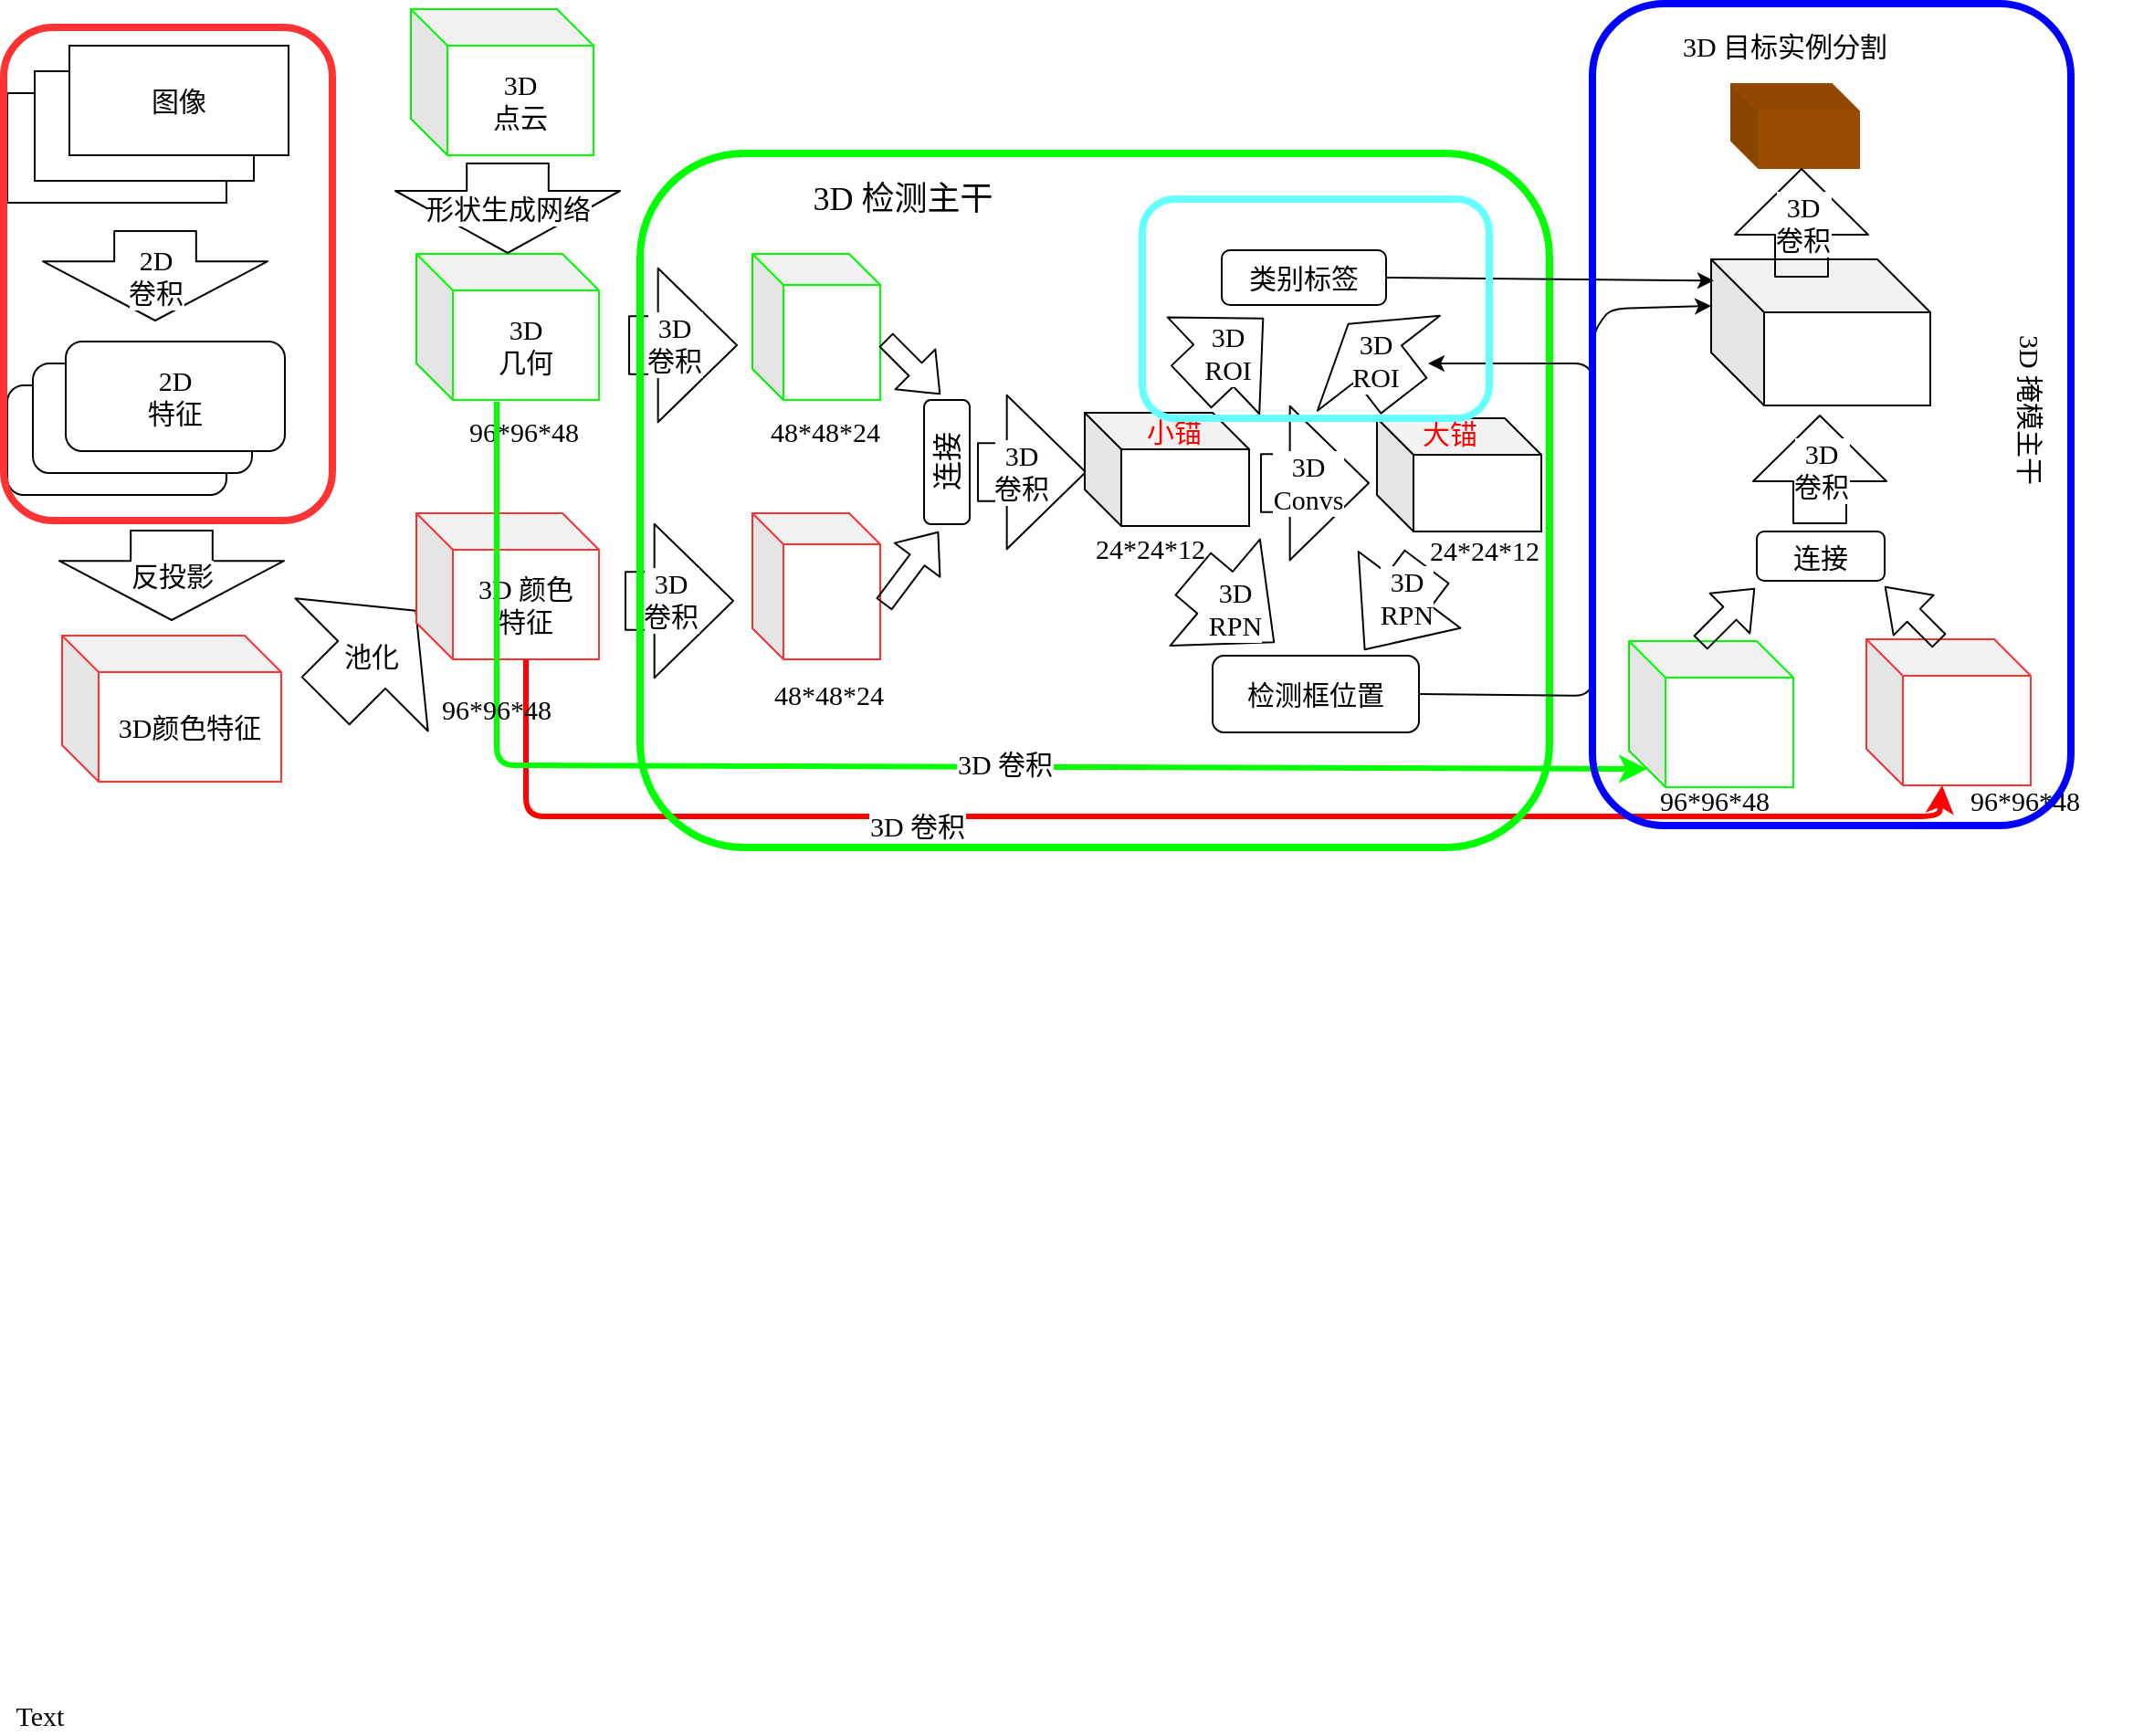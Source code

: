 <mxfile version="11.0.7" type="github"><diagram id="8dTToDnn2G2WXomE8Tt0" name="Page-1"><mxGraphModel dx="1406" dy="772" grid="1" gridSize="10" guides="1" tooltips="1" connect="1" arrows="1" fold="1" page="1" pageScale="1" pageWidth="827" pageHeight="1169" math="0" shadow="0"><root><mxCell id="0"/><mxCell id="1" parent="0"/><mxCell id="JRq2Q3PBXSEXSQGoBKzm-1" value="" style="rounded=0;whiteSpace=wrap;html=1;fontFamily=Times New Roman;fontSize=15;" parent="1" vertex="1"><mxGeometry x="32" y="72" width="120" height="60" as="geometry"/></mxCell><mxCell id="JRq2Q3PBXSEXSQGoBKzm-2" value="" style="rounded=0;whiteSpace=wrap;html=1;fontFamily=Times New Roman;fontSize=15;" parent="1" vertex="1"><mxGeometry x="47" y="60" width="120" height="60" as="geometry"/></mxCell><mxCell id="JRq2Q3PBXSEXSQGoBKzm-3" value="图像" style="rounded=0;whiteSpace=wrap;html=1;fontFamily=Times New Roman;fontSize=15;" parent="1" vertex="1"><mxGeometry x="66" y="46" width="120" height="60" as="geometry"/></mxCell><mxCell id="JRq2Q3PBXSEXSQGoBKzm-4" value="2D&lt;br style=&quot;font-size: 15px&quot;&gt;卷积" style="shape=flexArrow;endArrow=classic;html=1;endWidth=77.241;endSize=10.469;width=44.828;fontFamily=Times New Roman;fontSize=15;" parent="1" edge="1"><mxGeometry width="50" height="50" relative="1" as="geometry"><mxPoint x="113" y="147" as="sourcePoint"/><mxPoint x="113" y="197" as="targetPoint"/></mxGeometry></mxCell><mxCell id="JRq2Q3PBXSEXSQGoBKzm-5" value="" style="rounded=1;whiteSpace=wrap;html=1;fontFamily=Times New Roman;fontSize=15;" parent="1" vertex="1"><mxGeometry x="32" y="232" width="120" height="60" as="geometry"/></mxCell><mxCell id="JRq2Q3PBXSEXSQGoBKzm-6" value="" style="rounded=1;whiteSpace=wrap;html=1;fontFamily=Times New Roman;fontSize=15;" parent="1" vertex="1"><mxGeometry x="46" y="220" width="120" height="60" as="geometry"/></mxCell><mxCell id="JRq2Q3PBXSEXSQGoBKzm-7" value="2D&lt;br style=&quot;font-size: 15px&quot;&gt;特征" style="rounded=1;whiteSpace=wrap;html=1;fontFamily=Times New Roman;fontSize=15;" parent="1" vertex="1"><mxGeometry x="64" y="208" width="120" height="60" as="geometry"/></mxCell><mxCell id="JRq2Q3PBXSEXSQGoBKzm-8" value="反投影" style="shape=flexArrow;endArrow=classic;html=1;endWidth=77.241;endSize=10.469;width=44.828;fontFamily=Times New Roman;fontSize=15;" parent="1" edge="1"><mxGeometry width="50" height="50" relative="1" as="geometry"><mxPoint x="122" y="311" as="sourcePoint"/><mxPoint x="122" y="361" as="targetPoint"/></mxGeometry></mxCell><mxCell id="JRq2Q3PBXSEXSQGoBKzm-9" value="3D颜色特征" style="shape=cube;whiteSpace=wrap;html=1;boundedLbl=1;backgroundOutline=1;darkOpacity=0.05;darkOpacity2=0.1;strokeColor=#FF3333;fontFamily=Times New Roman;fontSize=15;" parent="1" vertex="1"><mxGeometry x="62" y="369" width="120" height="80" as="geometry"/></mxCell><mxCell id="JRq2Q3PBXSEXSQGoBKzm-10" value="池化" style="shape=flexArrow;endArrow=classic;html=1;endWidth=65;endSize=13.625;width=36.667;fontFamily=Times New Roman;fontSize=15;" parent="1" edge="1"><mxGeometry width="50" height="50" relative="1" as="geometry"><mxPoint x="206" y="405" as="sourcePoint"/><mxPoint x="256" y="355" as="targetPoint"/></mxGeometry></mxCell><mxCell id="JRq2Q3PBXSEXSQGoBKzm-12" value="3D&lt;br style=&quot;font-size: 15px&quot;&gt;几何" style="shape=cube;whiteSpace=wrap;html=1;boundedLbl=1;backgroundOutline=1;darkOpacity=0.05;darkOpacity2=0.1;strokeColor=#00FF00;fontFamily=Times New Roman;fontSize=15;" parent="1" vertex="1"><mxGeometry x="256" y="160" width="100" height="80" as="geometry"/></mxCell><mxCell id="JRq2Q3PBXSEXSQGoBKzm-13" value="3D 颜色&lt;br&gt;特征" style="shape=cube;whiteSpace=wrap;html=1;boundedLbl=1;backgroundOutline=1;darkOpacity=0.05;darkOpacity2=0.1;strokeColor=#FF3333;fontFamily=Times New Roman;fontSize=15;" parent="1" vertex="1"><mxGeometry x="256" y="302" width="100" height="80" as="geometry"/></mxCell><mxCell id="JRq2Q3PBXSEXSQGoBKzm-14" value="96*96*48" style="text;html=1;fontFamily=Times New Roman;fontSize=15;" parent="1" vertex="1"><mxGeometry x="283" y="242" width="70" height="30" as="geometry"/></mxCell><mxCell id="JRq2Q3PBXSEXSQGoBKzm-15" value="" style="shape=flexArrow;endArrow=classic;html=1;endWidth=51.667;endSize=14.058;width=31.667;fontFamily=Times New Roman;fontSize=15;" parent="1" edge="1"><mxGeometry width="50" height="50" relative="1" as="geometry"><mxPoint x="372" y="210" as="sourcePoint"/><mxPoint x="432" y="210" as="targetPoint"/></mxGeometry></mxCell><mxCell id="JRq2Q3PBXSEXSQGoBKzm-16" value="3D&lt;br style=&quot;font-size: 15px&quot;&gt;卷积" style="text;html=1;resizable=0;points=[];align=center;verticalAlign=middle;labelBackgroundColor=#ffffff;fontFamily=Times New Roman;fontSize=15;" parent="JRq2Q3PBXSEXSQGoBKzm-15" vertex="1" connectable="0"><mxGeometry x="-0.183" y="13" relative="1" as="geometry"><mxPoint y="12" as="offset"/></mxGeometry></mxCell><mxCell id="JRq2Q3PBXSEXSQGoBKzm-17" value="" style="shape=flexArrow;endArrow=classic;html=1;endWidth=51.667;endSize=14.058;width=31.667;fontFamily=Times New Roman;fontSize=15;" parent="1" edge="1"><mxGeometry width="50" height="50" relative="1" as="geometry"><mxPoint x="370" y="350" as="sourcePoint"/><mxPoint x="430" y="350" as="targetPoint"/></mxGeometry></mxCell><mxCell id="JRq2Q3PBXSEXSQGoBKzm-18" value="3D&lt;br style=&quot;font-size: 15px&quot;&gt;卷积" style="text;html=1;resizable=0;points=[];align=center;verticalAlign=middle;labelBackgroundColor=#ffffff;fontFamily=Times New Roman;fontSize=15;" parent="JRq2Q3PBXSEXSQGoBKzm-17" vertex="1" connectable="0"><mxGeometry x="-0.183" y="13" relative="1" as="geometry"><mxPoint y="12" as="offset"/></mxGeometry></mxCell><mxCell id="JRq2Q3PBXSEXSQGoBKzm-19" value="" style="shape=cube;whiteSpace=wrap;html=1;boundedLbl=1;backgroundOutline=1;darkOpacity=0.05;darkOpacity2=0.1;size=17;strokeColor=#00FF00;fontFamily=Times New Roman;fontSize=15;" parent="1" vertex="1"><mxGeometry x="440" y="160" width="70" height="80" as="geometry"/></mxCell><mxCell id="JRq2Q3PBXSEXSQGoBKzm-22" value="" style="shape=cube;whiteSpace=wrap;html=1;boundedLbl=1;backgroundOutline=1;darkOpacity=0.05;darkOpacity2=0.1;size=17;strokeColor=#FF3333;fontFamily=Times New Roman;fontSize=15;" parent="1" vertex="1"><mxGeometry x="440" y="302" width="70" height="80" as="geometry"/></mxCell><mxCell id="JRq2Q3PBXSEXSQGoBKzm-23" value="&lt;font style=&quot;font-size: 16px&quot;&gt;连接&lt;/font&gt;" style="rounded=1;whiteSpace=wrap;html=1;fontFamily=Times New Roman;fontSize=15;horizontal=0;" parent="1" vertex="1"><mxGeometry x="534" y="240" width="25" height="68" as="geometry"/></mxCell><mxCell id="JRq2Q3PBXSEXSQGoBKzm-26" value="" style="shape=flexArrow;endArrow=classic;html=1;endWidth=51.667;endSize=14.058;width=31.667;fontFamily=Times New Roman;fontSize=15;" parent="1" edge="1"><mxGeometry width="50" height="50" relative="1" as="geometry"><mxPoint x="563" y="279.5" as="sourcePoint"/><mxPoint x="623" y="279.5" as="targetPoint"/></mxGeometry></mxCell><mxCell id="JRq2Q3PBXSEXSQGoBKzm-27" value="3D&lt;br style=&quot;font-size: 15px&quot;&gt;卷积" style="text;html=1;resizable=0;points=[];align=center;verticalAlign=middle;labelBackgroundColor=#ffffff;fontFamily=Times New Roman;fontSize=15;" parent="JRq2Q3PBXSEXSQGoBKzm-26" vertex="1" connectable="0"><mxGeometry x="-0.183" y="13" relative="1" as="geometry"><mxPoint x="-1" y="12" as="offset"/></mxGeometry></mxCell><mxCell id="JRq2Q3PBXSEXSQGoBKzm-28" value="" style="shape=cube;whiteSpace=wrap;html=1;boundedLbl=1;backgroundOutline=1;darkOpacity=0.05;darkOpacity2=0.1;fontFamily=Times New Roman;fontSize=15;" parent="1" vertex="1"><mxGeometry x="622" y="247" width="90" height="62" as="geometry"/></mxCell><mxCell id="JRq2Q3PBXSEXSQGoBKzm-30" value="" style="shape=cube;whiteSpace=wrap;html=1;boundedLbl=1;backgroundOutline=1;darkOpacity=0.05;darkOpacity2=0.1;fontFamily=Times New Roman;fontSize=15;" parent="1" vertex="1"><mxGeometry x="782" y="250" width="90" height="62" as="geometry"/></mxCell><mxCell id="JRq2Q3PBXSEXSQGoBKzm-32" value="&lt;font color=&quot;#ff0000&quot;&gt;小锚&lt;/font&gt;" style="text;html=1;strokeColor=none;fillColor=none;align=center;verticalAlign=middle;whiteSpace=wrap;rounded=0;fontFamily=Times New Roman;fontSize=15;" parent="1" vertex="1"><mxGeometry x="621" y="247" width="100" height="20" as="geometry"/></mxCell><mxCell id="JRq2Q3PBXSEXSQGoBKzm-33" value="&lt;font color=&quot;#ff0000&quot;&gt;大锚&lt;/font&gt;" style="text;html=1;strokeColor=none;fillColor=none;align=center;verticalAlign=middle;whiteSpace=wrap;rounded=0;fontFamily=Times New Roman;fontSize=15;" parent="1" vertex="1"><mxGeometry x="772" y="248" width="100" height="20" as="geometry"/></mxCell><mxCell id="JRq2Q3PBXSEXSQGoBKzm-34" value="3D&lt;br style=&quot;font-size: 15px;&quot;&gt;ROI" style="shape=flexArrow;endArrow=classic;html=1;endWidth=40.333;endSize=12.16;width=31.667;fontFamily=Times New Roman;fontSize=15;" parent="1" edge="1"><mxGeometry width="50" height="50" relative="1" as="geometry"><mxPoint x="680" y="233" as="sourcePoint"/><mxPoint x="720" y="195" as="targetPoint"/></mxGeometry></mxCell><mxCell id="JRq2Q3PBXSEXSQGoBKzm-37" value="类别标签" style="rounded=1;whiteSpace=wrap;html=1;fontFamily=Times New Roman;fontSize=15;" parent="1" vertex="1"><mxGeometry x="697" y="158" width="90" height="30" as="geometry"/></mxCell><mxCell id="JRq2Q3PBXSEXSQGoBKzm-38" value="3D&lt;br style=&quot;font-size: 15px;&quot;&gt;RPN" style="shape=flexArrow;endArrow=classic;html=1;endWidth=45.278;endSize=13.75;width=30;fontFamily=Times New Roman;fontSize=15;" parent="1" edge="1"><mxGeometry width="50" height="50" relative="1" as="geometry"><mxPoint x="681" y="335" as="sourcePoint"/><mxPoint x="726" y="373" as="targetPoint"/></mxGeometry></mxCell><mxCell id="JRq2Q3PBXSEXSQGoBKzm-39" value="" style="shape=flexArrow;endArrow=classic;html=1;endWidth=38.824;endSize=13.271;width=30;fontFamily=Times New Roman;fontSize=15;" parent="1" edge="1"><mxGeometry width="50" height="50" relative="1" as="geometry"><mxPoint x="809.5" y="331" as="sourcePoint"/><mxPoint x="775" y="377" as="targetPoint"/></mxGeometry></mxCell><mxCell id="JRq2Q3PBXSEXSQGoBKzm-40" value="3D&lt;br style=&quot;font-size: 15px;&quot;&gt;RPN" style="text;html=1;resizable=0;points=[];align=center;verticalAlign=middle;labelBackgroundColor=#ffffff;fontFamily=Times New Roman;fontSize=15;" parent="JRq2Q3PBXSEXSQGoBKzm-39" vertex="1" connectable="0"><mxGeometry x="-0.362" y="-1" relative="1" as="geometry"><mxPoint y="3" as="offset"/></mxGeometry></mxCell><mxCell id="JRq2Q3PBXSEXSQGoBKzm-41" value="检测框位置" style="rounded=1;whiteSpace=wrap;html=1;fontFamily=Times New Roman;fontSize=15;" parent="1" vertex="1"><mxGeometry x="692" y="380" width="113" height="42" as="geometry"/></mxCell><mxCell id="W9sIAA5rkvRDu5AHwiE3-2" value="" style="endArrow=classic;html=1;fontFamily=Times New Roman;fontSize=15;strokeColor=#FF0000;strokeWidth=3;exitX=0;exitY=0;exitDx=60;exitDy=80;exitPerimeter=0;" parent="1" source="JRq2Q3PBXSEXSQGoBKzm-13" target="W9sIAA5rkvRDu5AHwiE3-5" edge="1"><mxGeometry width="50" height="50" relative="1" as="geometry"><mxPoint x="299" y="380" as="sourcePoint"/><mxPoint x="1059" y="449" as="targetPoint"/><Array as="points"><mxPoint x="316" y="468"/><mxPoint x="1090" y="468"/></Array></mxGeometry></mxCell><mxCell id="W9sIAA5rkvRDu5AHwiE3-25" value="3D 卷积" style="text;html=1;resizable=0;points=[];align=center;verticalAlign=middle;labelBackgroundColor=#ffffff;fontSize=15;fontFamily=Times New Roman;" parent="W9sIAA5rkvRDu5AHwiE3-2" vertex="1" connectable="0"><mxGeometry x="-0.316" y="-5" relative="1" as="geometry"><mxPoint as="offset"/></mxGeometry></mxCell><mxCell id="W9sIAA5rkvRDu5AHwiE3-3" value="" style="endArrow=classic;html=1;fontFamily=Times New Roman;fontSize=15;strokeColor=#00FF00;strokeWidth=3;" parent="1" edge="1"><mxGeometry width="50" height="50" relative="1" as="geometry"><mxPoint x="300" y="241" as="sourcePoint"/><mxPoint x="930" y="442" as="targetPoint"/><Array as="points"><mxPoint x="300" y="440"/></Array></mxGeometry></mxCell><mxCell id="W9sIAA5rkvRDu5AHwiE3-26" value="3D 卷积" style="text;html=1;resizable=0;points=[];align=center;verticalAlign=middle;labelBackgroundColor=#ffffff;fontSize=15;fontFamily=Times New Roman;" parent="W9sIAA5rkvRDu5AHwiE3-3" vertex="1" connectable="0"><mxGeometry x="0.151" y="2" relative="1" as="geometry"><mxPoint as="offset"/></mxGeometry></mxCell><mxCell id="W9sIAA5rkvRDu5AHwiE3-4" value="" style="shape=cube;whiteSpace=wrap;html=1;boundedLbl=1;backgroundOutline=1;darkOpacity=0.05;darkOpacity2=0.1;strokeColor=#00FF00;fontFamily=Times New Roman;fontSize=15;" parent="1" vertex="1"><mxGeometry x="920" y="372" width="90" height="80" as="geometry"/></mxCell><mxCell id="W9sIAA5rkvRDu5AHwiE3-5" value="" style="shape=cube;whiteSpace=wrap;html=1;boundedLbl=1;backgroundOutline=1;darkOpacity=0.05;darkOpacity2=0.1;strokeColor=#FF3333;fontFamily=Times New Roman;fontSize=15;" parent="1" vertex="1"><mxGeometry x="1050" y="371" width="90" height="80" as="geometry"/></mxCell><mxCell id="W9sIAA5rkvRDu5AHwiE3-7" value="" style="shape=flexArrow;endArrow=classic;html=1;fontFamily=Times New Roman;fontSize=15;" parent="1" edge="1"><mxGeometry width="50" height="50" relative="1" as="geometry"><mxPoint x="959" y="373" as="sourcePoint"/><mxPoint x="989" y="343" as="targetPoint"/></mxGeometry></mxCell><mxCell id="W9sIAA5rkvRDu5AHwiE3-8" value="" style="shape=flexArrow;endArrow=classic;html=1;width=10;endSize=6.97;fontFamily=Times New Roman;fontSize=15;" parent="1" edge="1"><mxGeometry width="50" height="50" relative="1" as="geometry"><mxPoint x="1090" y="372" as="sourcePoint"/><mxPoint x="1060" y="342" as="targetPoint"/></mxGeometry></mxCell><mxCell id="W9sIAA5rkvRDu5AHwiE3-9" value="连接" style="rounded=1;whiteSpace=wrap;html=1;fontFamily=Times New Roman;fontSize=15;" parent="1" vertex="1"><mxGeometry x="990" y="312" width="70" height="27" as="geometry"/></mxCell><mxCell id="W9sIAA5rkvRDu5AHwiE3-10" value="3D&lt;br&gt;卷积" style="shape=flexArrow;endArrow=classic;html=1;endWidth=43;endSize=11.67;width=29;fontFamily=Times New Roman;fontSize=15;" parent="1" edge="1"><mxGeometry width="50" height="50" relative="1" as="geometry"><mxPoint x="1024.5" y="308" as="sourcePoint"/><mxPoint x="1024.5" y="248" as="targetPoint"/></mxGeometry></mxCell><mxCell id="W9sIAA5rkvRDu5AHwiE3-12" value="" style="shape=cube;whiteSpace=wrap;html=1;boundedLbl=1;backgroundOutline=1;darkOpacity=0.05;darkOpacity2=0.1;size=29;fontFamily=Times New Roman;fontSize=15;" parent="1" vertex="1"><mxGeometry x="965" y="163" width="120" height="80" as="geometry"/></mxCell><mxCell id="W9sIAA5rkvRDu5AHwiE3-13" value="" style="shape=cube;whiteSpace=wrap;html=1;boundedLbl=1;backgroundOutline=1;darkOpacity=0.05;darkOpacity2=0.1;size=15;fontFamily=Times New Roman;fontSize=15;strokeColor=#994C00;fillColor=#994C00;" parent="1" vertex="1"><mxGeometry x="976" y="67" width="70" height="46" as="geometry"/></mxCell><mxCell id="W9sIAA5rkvRDu5AHwiE3-14" value="3D 目标实例分割" style="text;html=1;strokeColor=none;fillColor=none;align=center;verticalAlign=middle;whiteSpace=wrap;rounded=0;fontFamily=Times New Roman;fontSize=15;" parent="1" vertex="1"><mxGeometry x="900" y="36" width="211" height="20" as="geometry"/></mxCell><mxCell id="W9sIAA5rkvRDu5AHwiE3-15" value="" style="rounded=1;whiteSpace=wrap;html=1;fillColor=none;strokeColor=#FF3333;strokeWidth=4;fontFamily=Times New Roman;fontSize=15;" parent="1" vertex="1"><mxGeometry x="30" y="36" width="180" height="270" as="geometry"/></mxCell><mxCell id="W9sIAA5rkvRDu5AHwiE3-18" value="96*96*48" style="text;html=1;fontFamily=Times New Roman;fontSize=15;" parent="1" vertex="1"><mxGeometry x="268" y="394" width="70" height="30" as="geometry"/></mxCell><mxCell id="W9sIAA5rkvRDu5AHwiE3-20" value="48*48*24" style="text;html=1;fontFamily=Times New Roman;fontSize=15;" parent="1" vertex="1"><mxGeometry x="450" y="386" width="70" height="30" as="geometry"/></mxCell><mxCell id="W9sIAA5rkvRDu5AHwiE3-21" value="48*48*24" style="text;html=1;fontFamily=Times New Roman;fontSize=15;" parent="1" vertex="1"><mxGeometry x="448" y="242" width="70" height="30" as="geometry"/></mxCell><mxCell id="W9sIAA5rkvRDu5AHwiE3-22" value="" style="shape=flexArrow;endArrow=classic;html=1;fontFamily=Times New Roman;fontSize=15;" parent="1" edge="1"><mxGeometry width="50" height="50" relative="1" as="geometry"><mxPoint x="512" y="352" as="sourcePoint"/><mxPoint x="542" y="312" as="targetPoint"/></mxGeometry></mxCell><mxCell id="W9sIAA5rkvRDu5AHwiE3-23" value="" style="shape=flexArrow;endArrow=classic;html=1;fontFamily=Times New Roman;fontSize=15;" parent="1" edge="1"><mxGeometry width="50" height="50" relative="1" as="geometry"><mxPoint x="513" y="207" as="sourcePoint"/><mxPoint x="543" y="237" as="targetPoint"/></mxGeometry></mxCell><mxCell id="W9sIAA5rkvRDu5AHwiE3-24" value="3D&lt;br style=&quot;font-size: 15px;&quot;&gt;ROI" style="shape=flexArrow;endArrow=classic;html=1;endWidth=52.157;endSize=8.729;width=31.667;entryX=0.578;entryY=1.033;entryDx=0;entryDy=0;entryPerimeter=0;fontFamily=Times New Roman;fontSize=15;" parent="1" edge="1"><mxGeometry width="50" height="50" relative="1" as="geometry"><mxPoint x="797" y="238" as="sourcePoint"/><mxPoint x="766" y="198" as="targetPoint"/></mxGeometry></mxCell><mxCell id="W9sIAA5rkvRDu5AHwiE3-27" value="" style="rounded=1;whiteSpace=wrap;html=1;strokeColor=#00FF00;strokeWidth=4;fillColor=none;fontFamily=Times New Roman;fontSize=15;shadow=0;" parent="1" vertex="1"><mxGeometry x="378.5" y="105" width="498" height="380" as="geometry"/></mxCell><mxCell id="W9sIAA5rkvRDu5AHwiE3-28" value="&lt;font style=&quot;font-size: 18px&quot;&gt;3D 检测主干&lt;/font&gt;" style="text;html=1;strokeColor=none;fillColor=none;align=center;verticalAlign=middle;whiteSpace=wrap;rounded=0;fontFamily=Times New Roman;fontSize=15;" parent="1" vertex="1"><mxGeometry x="389" y="120" width="267" height="20" as="geometry"/></mxCell><mxCell id="W9sIAA5rkvRDu5AHwiE3-30" value="24*24*12" style="text;html=1;strokeColor=none;fillColor=none;align=center;verticalAlign=middle;whiteSpace=wrap;rounded=0;fontFamily=Times New Roman;fontSize=15;" parent="1" vertex="1"><mxGeometry x="638" y="311" width="40" height="20" as="geometry"/></mxCell><mxCell id="W9sIAA5rkvRDu5AHwiE3-31" value="24*24*12" style="text;html=1;strokeColor=none;fillColor=none;align=center;verticalAlign=middle;whiteSpace=wrap;rounded=0;fontFamily=Times New Roman;fontSize=15;" parent="1" vertex="1"><mxGeometry x="821" y="312" width="40" height="20" as="geometry"/></mxCell><mxCell id="W9sIAA5rkvRDu5AHwiE3-32" value="96*96*48" style="text;html=1;fontSize=15;fontFamily=Times New Roman;" parent="1" vertex="1"><mxGeometry x="935" y="444" width="90" height="30" as="geometry"/></mxCell><mxCell id="W9sIAA5rkvRDu5AHwiE3-33" value="96*96*48" style="text;html=1;fontSize=15;fontFamily=Times New Roman;" parent="1" vertex="1"><mxGeometry x="1105" y="444" width="90" height="30" as="geometry"/></mxCell><mxCell id="W9sIAA5rkvRDu5AHwiE3-36" value="" style="endArrow=classic;html=1;fontFamily=Times New Roman;fontSize=15;exitX=1;exitY=0.5;exitDx=0;exitDy=0;" parent="1" source="JRq2Q3PBXSEXSQGoBKzm-41" edge="1"><mxGeometry width="50" height="50" relative="1" as="geometry"><mxPoint x="880" y="600" as="sourcePoint"/><mxPoint x="810" y="220" as="targetPoint"/><Array as="points"><mxPoint x="900" y="402"/><mxPoint x="900" y="220"/></Array></mxGeometry></mxCell><mxCell id="W9sIAA5rkvRDu5AHwiE3-37" value="" style="endArrow=classic;html=1;fontFamily=Times New Roman;fontSize=15;exitX=1;exitY=0.5;exitDx=0;exitDy=0;entryX=0.012;entryY=0.146;entryDx=0;entryDy=0;entryPerimeter=0;" parent="1" source="JRq2Q3PBXSEXSQGoBKzm-37" target="W9sIAA5rkvRDu5AHwiE3-12" edge="1"><mxGeometry width="50" height="50" relative="1" as="geometry"><mxPoint x="950" y="590" as="sourcePoint"/><mxPoint x="1000" y="540" as="targetPoint"/></mxGeometry></mxCell><mxCell id="W9sIAA5rkvRDu5AHwiE3-38" value="" style="endArrow=classic;html=1;fontFamily=Times New Roman;fontSize=15;entryX=0;entryY=0;entryDx=0;entryDy=25.5;entryPerimeter=0;" parent="1" target="W9sIAA5rkvRDu5AHwiE3-12" edge="1"><mxGeometry width="50" height="50" relative="1" as="geometry"><mxPoint x="900" y="240" as="sourcePoint"/><mxPoint x="1020" y="570" as="targetPoint"/><Array as="points"><mxPoint x="900" y="203"/><mxPoint x="910" y="190"/></Array></mxGeometry></mxCell><mxCell id="W9sIAA5rkvRDu5AHwiE3-39" value="" style="rounded=1;whiteSpace=wrap;html=1;strokeColor=#0000FF;strokeWidth=4;fillColor=none;fontFamily=Times New Roman;fontSize=15;" parent="1" vertex="1"><mxGeometry x="900" y="23.029" width="262" height="450" as="geometry"/></mxCell><mxCell id="W9sIAA5rkvRDu5AHwiE3-40" value="Text" style="text;html=1;strokeColor=none;fillColor=none;align=center;verticalAlign=middle;whiteSpace=wrap;rounded=0;shadow=0;fontFamily=Times New Roman;fontSize=15;" parent="1" vertex="1"><mxGeometry x="30" y="950" width="40" height="20" as="geometry"/></mxCell><mxCell id="W9sIAA5rkvRDu5AHwiE3-42" value="" style="shape=flexArrow;endArrow=classic;html=1;endWidth=51.667;endSize=14.058;width=31.667;fontFamily=Times New Roman;fontSize=15;" parent="1" edge="1"><mxGeometry width="50" height="50" relative="1" as="geometry"><mxPoint x="718" y="285.5" as="sourcePoint"/><mxPoint x="778" y="285.5" as="targetPoint"/></mxGeometry></mxCell><mxCell id="W9sIAA5rkvRDu5AHwiE3-43" value="3D&lt;br style=&quot;font-size: 15px;&quot;&gt;Convs" style="text;html=1;resizable=0;points=[];align=center;verticalAlign=middle;labelBackgroundColor=#ffffff;fontFamily=Times New Roman;fontSize=15;" parent="W9sIAA5rkvRDu5AHwiE3-42" vertex="1" connectable="0"><mxGeometry x="-0.183" y="13" relative="1" as="geometry"><mxPoint x="1" y="12" as="offset"/></mxGeometry></mxCell><mxCell id="W9sIAA5rkvRDu5AHwiE3-45" value="3D 掩模主干" style="text;html=1;strokeColor=none;fillColor=none;align=center;verticalAlign=middle;whiteSpace=wrap;rounded=0;shadow=0;labelBackgroundColor=none;fontFamily=Times New Roman;fontSize=15;fontColor=#000000;horizontal=0;rotation=-180;" parent="1" vertex="1"><mxGeometry x="1114" y="124" width="53" height="243" as="geometry"/></mxCell><mxCell id="W9sIAA5rkvRDu5AHwiE3-46" value="" style="rounded=1;whiteSpace=wrap;html=1;shadow=0;labelBackgroundColor=none;strokeColor=#66FFFF;strokeWidth=4;fillColor=none;fontFamily=Times New Roman;fontSize=15;fontColor=#000000;" parent="1" vertex="1"><mxGeometry x="653.5" y="130" width="190" height="120" as="geometry"/></mxCell><mxCell id="t6XotAFA1dyxuuK-jBtD-1" value="3D&lt;br style=&quot;font-size: 15px&quot;&gt;点云" style="shape=cube;whiteSpace=wrap;html=1;boundedLbl=1;backgroundOutline=1;darkOpacity=0.05;darkOpacity2=0.1;strokeColor=#00FF00;fontFamily=Times New Roman;fontSize=15;" vertex="1" parent="1"><mxGeometry x="253" y="26" width="100" height="80" as="geometry"/></mxCell><mxCell id="t6XotAFA1dyxuuK-jBtD-2" value="形状生成网络" style="shape=flexArrow;endArrow=classic;html=1;endWidth=77.172;endSize=11;width=44.828;fontFamily=Times New Roman;fontSize=15;" edge="1" parent="1"><mxGeometry width="50" height="50" relative="1" as="geometry"><mxPoint x="306" y="110" as="sourcePoint"/><mxPoint x="306" y="160" as="targetPoint"/></mxGeometry></mxCell><mxCell id="t6XotAFA1dyxuuK-jBtD-3" value="3D&lt;br&gt;卷积" style="shape=flexArrow;endArrow=classic;html=1;endWidth=43;endSize=11.67;width=29;fontFamily=Times New Roman;fontSize=15;" edge="1" parent="1"><mxGeometry width="50" height="50" relative="1" as="geometry"><mxPoint x="1014.5" y="173" as="sourcePoint"/><mxPoint x="1014.5" y="113" as="targetPoint"/></mxGeometry></mxCell></root></mxGraphModel></diagram></mxfile>